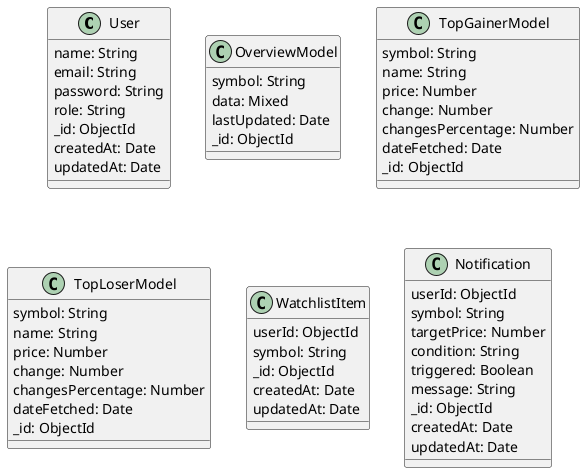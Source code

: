 @startuml
class User {
  name: String
  email: String
  password: String
  role: String
  _id: ObjectId
  createdAt: Date
  updatedAt: Date
}

class OverviewModel {
  symbol: String
  data: Mixed
  lastUpdated: Date
  _id: ObjectId
}

class TopGainerModel {
  symbol: String
  name: String
  price: Number
  change: Number
  changesPercentage: Number
  dateFetched: Date
  _id: ObjectId
}

class TopLoserModel {
  symbol: String
  name: String
  price: Number
  change: Number
  changesPercentage: Number
  dateFetched: Date
  _id: ObjectId
}

class WatchlistItem {
  userId: ObjectId
  symbol: String
  _id: ObjectId
  createdAt: Date
  updatedAt: Date
}

class Notification {
  userId: ObjectId
  symbol: String
  targetPrice: Number
  condition: String
  triggered: Boolean
  message: String
  _id: ObjectId
  createdAt: Date
  updatedAt: Date
}

@enduml
